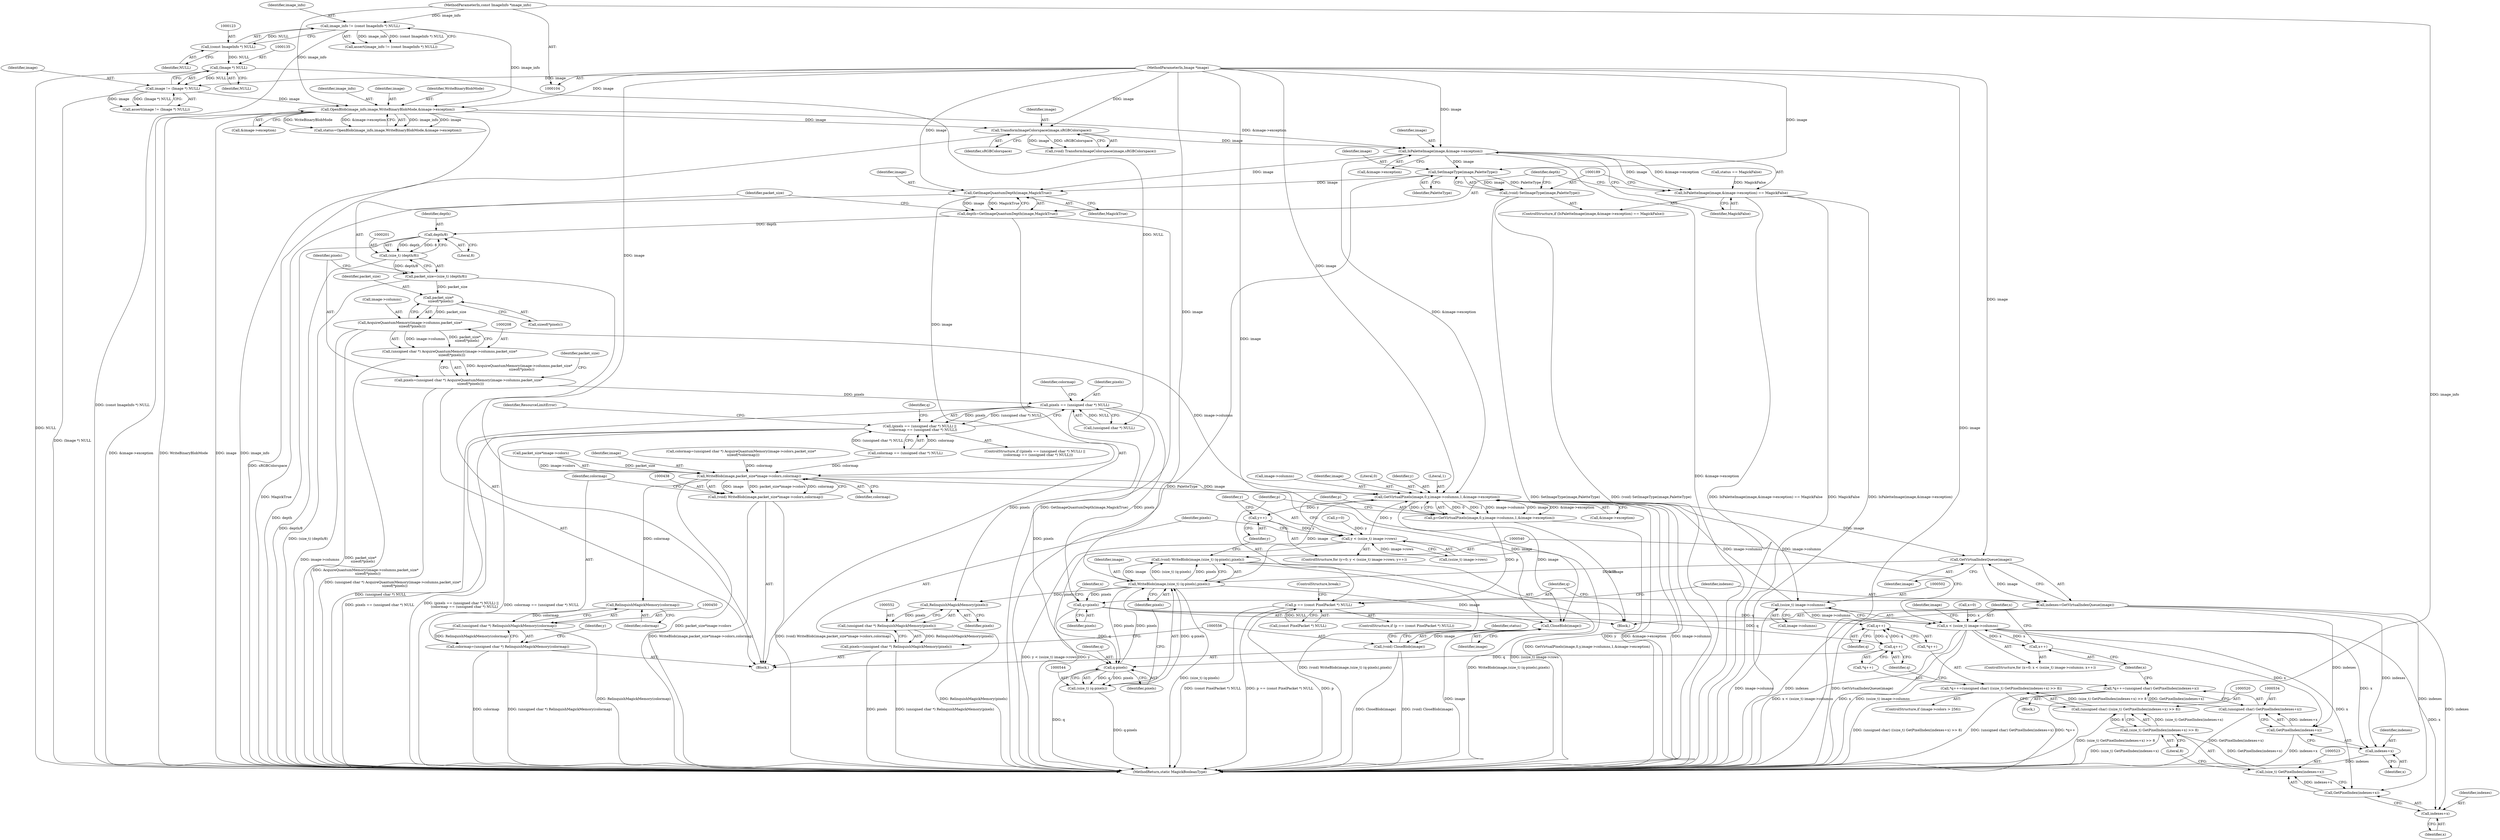 digraph "0_ImageMagick_10b3823a7619ed22d42764733eb052c4159bc8c1@pointer" {
"1000181" [label="(Call,IsPaletteImage(image,&image->exception))"];
"1000176" [label="(Call,TransformImageColorspace(image,sRGBColorspace))"];
"1000160" [label="(Call,OpenBlob(image_info,image,WriteBinaryBlobMode,&image->exception))"];
"1000120" [label="(Call,image_info != (const ImageInfo *) NULL)"];
"1000105" [label="(MethodParameterIn,const ImageInfo *image_info)"];
"1000122" [label="(Call,(const ImageInfo *) NULL)"];
"1000132" [label="(Call,image != (Image *) NULL)"];
"1000106" [label="(MethodParameterIn,Image *image)"];
"1000134" [label="(Call,(Image *) NULL)"];
"1000180" [label="(Call,IsPaletteImage(image,&image->exception) == MagickFalse)"];
"1000190" [label="(Call,SetImageType(image,PaletteType))"];
"1000188" [label="(Call,(void) SetImageType(image,PaletteType))"];
"1000195" [label="(Call,GetImageQuantumDepth(image,MagickTrue))"];
"1000193" [label="(Call,depth=GetImageQuantumDepth(image,MagickTrue))"];
"1000202" [label="(Call,depth/8)"];
"1000200" [label="(Call,(size_t) (depth/8))"];
"1000198" [label="(Call,packet_size=(size_t) (depth/8))"];
"1000213" [label="(Call,packet_size*\n    sizeof(*pixels))"];
"1000209" [label="(Call,AcquireQuantumMemory(image->columns,packet_size*\n    sizeof(*pixels)))"];
"1000207" [label="(Call,(unsigned char *) AcquireQuantumMemory(image->columns,packet_size*\n    sizeof(*pixels)))"];
"1000205" [label="(Call,pixels=(unsigned char *) AcquireQuantumMemory(image->columns,packet_size*\n    sizeof(*pixels)))"];
"1000245" [label="(Call,pixels == (unsigned char *) NULL)"];
"1000244" [label="(Call,(pixels == (unsigned char *) NULL) ||\n      (colormap == (unsigned char *) NULL))"];
"1000492" [label="(Call,q=pixels)"];
"1000517" [label="(Call,q++)"];
"1000531" [label="(Call,q++)"];
"1000545" [label="(Call,q-pixels)"];
"1000543" [label="(Call,(size_t) (q-pixels))"];
"1000541" [label="(Call,WriteBlob(image,(size_t) (q-pixels),pixels))"];
"1000469" [label="(Call,GetVirtualPixels(image,0,y,image->columns,1,&image->exception))"];
"1000464" [label="(Call,y++)"];
"1000457" [label="(Call,y < (ssize_t) image->rows)"];
"1000467" [label="(Call,p=GetVirtualPixels(image,0,y,image->columns,1,&image->exception))"];
"1000482" [label="(Call,p == (const PixelPacket *) NULL)"];
"1000490" [label="(Call,GetVirtualIndexQueue(image))"];
"1000488" [label="(Call,indexes=GetVirtualIndexQueue(image))"];
"1000524" [label="(Call,GetPixelIndex(indexes+x))"];
"1000522" [label="(Call,(size_t) GetPixelIndex(indexes+x))"];
"1000521" [label="(Call,(size_t) GetPixelIndex(indexes+x) >> 8)"];
"1000519" [label="(Call,(unsigned char) ((size_t) GetPixelIndex(indexes+x) >> 8))"];
"1000515" [label="(Call,*q++=(unsigned char) ((size_t) GetPixelIndex(indexes+x) >> 8))"];
"1000525" [label="(Call,indexes+x)"];
"1000535" [label="(Call,GetPixelIndex(indexes+x))"];
"1000533" [label="(Call,(unsigned char) GetPixelIndex(indexes+x))"];
"1000529" [label="(Call,*q++=(unsigned char) GetPixelIndex(indexes+x))"];
"1000536" [label="(Call,indexes+x)"];
"1000501" [label="(Call,(ssize_t) image->columns)"];
"1000499" [label="(Call,x < (ssize_t) image->columns)"];
"1000506" [label="(Call,x++)"];
"1000557" [label="(Call,CloseBlob(image))"];
"1000555" [label="(Call,(void) CloseBlob(image))"];
"1000539" [label="(Call,(void) WriteBlob(image,(size_t) (q-pixels),pixels))"];
"1000553" [label="(Call,RelinquishMagickMemory(pixels))"];
"1000551" [label="(Call,(unsigned char *) RelinquishMagickMemory(pixels))"];
"1000549" [label="(Call,pixels=(unsigned char *) RelinquishMagickMemory(pixels))"];
"1000439" [label="(Call,WriteBlob(image,packet_size*image->colors,colormap))"];
"1000437" [label="(Call,(void) WriteBlob(image,packet_size*image->colors,colormap))"];
"1000451" [label="(Call,RelinquishMagickMemory(colormap))"];
"1000449" [label="(Call,(unsigned char *) RelinquishMagickMemory(colormap))"];
"1000447" [label="(Call,colormap=(unsigned char *) RelinquishMagickMemory(colormap))"];
"1000527" [label="(Identifier,x)"];
"1000198" [label="(Call,packet_size=(size_t) (depth/8))"];
"1000182" [label="(Identifier,image)"];
"1000199" [label="(Identifier,packet_size)"];
"1000482" [label="(Call,p == (const PixelPacket *) NULL)"];
"1000473" [label="(Call,image->columns)"];
"1000539" [label="(Call,(void) WriteBlob(image,(size_t) (q-pixels),pixels))"];
"1000209" [label="(Call,AcquireQuantumMemory(image->columns,packet_size*\n    sizeof(*pixels)))"];
"1000441" [label="(Call,packet_size*image->colors)"];
"1000204" [label="(Literal,8)"];
"1000119" [label="(Call,assert(image_info != (const ImageInfo *) NULL))"];
"1000190" [label="(Call,SetImageType(image,PaletteType))"];
"1000195" [label="(Call,GetImageQuantumDepth(image,MagickTrue))"];
"1000455" [label="(Identifier,y)"];
"1000532" [label="(Identifier,q)"];
"1000555" [label="(Call,(void) CloseBlob(image))"];
"1000134" [label="(Call,(Image *) NULL)"];
"1000437" [label="(Call,(void) WriteBlob(image,packet_size*image->colors,colormap))"];
"1000205" [label="(Call,pixels=(unsigned char *) AcquireQuantumMemory(image->columns,packet_size*\n    sizeof(*pixels)))"];
"1000449" [label="(Call,(unsigned char *) RelinquishMagickMemory(colormap))"];
"1000164" [label="(Call,&image->exception)"];
"1000120" [label="(Call,image_info != (const ImageInfo *) NULL)"];
"1000545" [label="(Call,q-pixels)"];
"1000536" [label="(Call,indexes+x)"];
"1000488" [label="(Call,indexes=GetVirtualIndexQueue(image))"];
"1000469" [label="(Call,GetVirtualPixels(image,0,y,image->columns,1,&image->exception))"];
"1000178" [label="(Identifier,sRGBColorspace)"];
"1000243" [label="(ControlStructure,if ((pixels == (unsigned char *) NULL) ||\n      (colormap == (unsigned char *) NULL)))"];
"1000105" [label="(MethodParameterIn,const ImageInfo *image_info)"];
"1000528" [label="(Literal,8)"];
"1000219" [label="(Identifier,packet_size)"];
"1000133" [label="(Identifier,image)"];
"1000494" [label="(Identifier,pixels)"];
"1000457" [label="(Call,y < (ssize_t) image->rows)"];
"1000451" [label="(Call,RelinquishMagickMemory(colormap))"];
"1000454" [label="(Call,y=0)"];
"1000561" [label="(MethodReturn,static MagickBooleanType)"];
"1000440" [label="(Identifier,image)"];
"1000468" [label="(Identifier,p)"];
"1000487" [label="(ControlStructure,break;)"];
"1000466" [label="(Block,)"];
"1000259" [label="(Identifier,q)"];
"1000537" [label="(Identifier,indexes)"];
"1000500" [label="(Identifier,x)"];
"1000214" [label="(Identifier,packet_size)"];
"1000230" [label="(Call,colormap=(unsigned char *) AcquireQuantumMemory(image->colors,packet_size*\n    sizeof(*colormap)))"];
"1000507" [label="(Identifier,x)"];
"1000160" [label="(Call,OpenBlob(image_info,image,WriteBinaryBlobMode,&image->exception))"];
"1000554" [label="(Identifier,pixels)"];
"1000169" [label="(Call,status == MagickFalse)"];
"1000549" [label="(Call,pixels=(unsigned char *) RelinquishMagickMemory(pixels))"];
"1000206" [label="(Identifier,pixels)"];
"1000470" [label="(Identifier,image)"];
"1000501" [label="(Call,(ssize_t) image->columns)"];
"1000483" [label="(Identifier,p)"];
"1000533" [label="(Call,(unsigned char) GetPixelIndex(indexes+x))"];
"1000467" [label="(Call,p=GetVirtualPixels(image,0,y,image->columns,1,&image->exception))"];
"1000136" [label="(Identifier,NULL)"];
"1000200" [label="(Call,(size_t) (depth/8))"];
"1000161" [label="(Identifier,image_info)"];
"1000459" [label="(Call,(ssize_t) image->rows)"];
"1000196" [label="(Identifier,image)"];
"1000546" [label="(Identifier,q)"];
"1000179" [label="(ControlStructure,if (IsPaletteImage(image,&image->exception) == MagickFalse))"];
"1000183" [label="(Call,&image->exception)"];
"1000213" [label="(Call,packet_size*\n    sizeof(*pixels))"];
"1000250" [label="(Call,colormap == (unsigned char *) NULL)"];
"1000458" [label="(Identifier,y)"];
"1000210" [label="(Call,image->columns)"];
"1000439" [label="(Call,WriteBlob(image,packet_size*image->colors,colormap))"];
"1000158" [label="(Call,status=OpenBlob(image_info,image,WriteBinaryBlobMode,&image->exception))"];
"1000245" [label="(Call,pixels == (unsigned char *) NULL)"];
"1000525" [label="(Call,indexes+x)"];
"1000493" [label="(Identifier,q)"];
"1000131" [label="(Call,assert(image != (Image *) NULL))"];
"1000506" [label="(Call,x++)"];
"1000551" [label="(Call,(unsigned char *) RelinquishMagickMemory(pixels))"];
"1000162" [label="(Identifier,image)"];
"1000481" [label="(ControlStructure,if (p == (const PixelPacket *) NULL))"];
"1000464" [label="(Call,y++)"];
"1000524" [label="(Call,GetPixelIndex(indexes+x))"];
"1000188" [label="(Call,(void) SetImageType(image,PaletteType))"];
"1000452" [label="(Identifier,colormap)"];
"1000176" [label="(Call,TransformImageColorspace(image,sRGBColorspace))"];
"1000121" [label="(Identifier,image_info)"];
"1000203" [label="(Identifier,depth)"];
"1000508" [label="(Block,)"];
"1000519" [label="(Call,(unsigned char) ((size_t) GetPixelIndex(indexes+x) >> 8))"];
"1000541" [label="(Call,WriteBlob(image,(size_t) (q-pixels),pixels))"];
"1000547" [label="(Identifier,pixels)"];
"1000180" [label="(Call,IsPaletteImage(image,&image->exception) == MagickFalse)"];
"1000465" [label="(Identifier,y)"];
"1000202" [label="(Call,depth/8)"];
"1000516" [label="(Call,*q++)"];
"1000207" [label="(Call,(unsigned char *) AcquireQuantumMemory(image->columns,packet_size*\n    sizeof(*pixels)))"];
"1000522" [label="(Call,(size_t) GetPixelIndex(indexes+x))"];
"1000177" [label="(Identifier,image)"];
"1000535" [label="(Call,GetPixelIndex(indexes+x))"];
"1000191" [label="(Identifier,image)"];
"1000548" [label="(Identifier,pixels)"];
"1000542" [label="(Identifier,image)"];
"1000526" [label="(Identifier,indexes)"];
"1000558" [label="(Identifier,image)"];
"1000497" [label="(Identifier,x)"];
"1000503" [label="(Call,image->columns)"];
"1000550" [label="(Identifier,pixels)"];
"1000106" [label="(MethodParameterIn,Image *image)"];
"1000512" [label="(Identifier,image)"];
"1000187" [label="(Identifier,MagickFalse)"];
"1000471" [label="(Literal,0)"];
"1000181" [label="(Call,IsPaletteImage(image,&image->exception))"];
"1000251" [label="(Identifier,colormap)"];
"1000256" [label="(Identifier,ResourceLimitError)"];
"1000490" [label="(Call,GetVirtualIndexQueue(image))"];
"1000553" [label="(Call,RelinquishMagickMemory(pixels))"];
"1000530" [label="(Call,*q++)"];
"1000484" [label="(Call,(const PixelPacket *) NULL)"];
"1000163" [label="(Identifier,WriteBinaryBlobMode)"];
"1000529" [label="(Call,*q++=(unsigned char) GetPixelIndex(indexes+x))"];
"1000560" [label="(Identifier,status)"];
"1000197" [label="(Identifier,MagickTrue)"];
"1000521" [label="(Call,(size_t) GetPixelIndex(indexes+x) >> 8)"];
"1000194" [label="(Identifier,depth)"];
"1000538" [label="(Identifier,x)"];
"1000446" [label="(Identifier,colormap)"];
"1000453" [label="(ControlStructure,for (y=0; y < (ssize_t) image->rows; y++))"];
"1000518" [label="(Identifier,q)"];
"1000447" [label="(Call,colormap=(unsigned char *) RelinquishMagickMemory(colormap))"];
"1000132" [label="(Call,image != (Image *) NULL)"];
"1000124" [label="(Identifier,NULL)"];
"1000193" [label="(Call,depth=GetImageQuantumDepth(image,MagickTrue))"];
"1000174" [label="(Call,(void) TransformImageColorspace(image,sRGBColorspace))"];
"1000517" [label="(Call,q++)"];
"1000246" [label="(Identifier,pixels)"];
"1000499" [label="(Call,x < (ssize_t) image->columns)"];
"1000472" [label="(Identifier,y)"];
"1000122" [label="(Call,(const ImageInfo *) NULL)"];
"1000491" [label="(Identifier,image)"];
"1000489" [label="(Identifier,indexes)"];
"1000509" [label="(ControlStructure,if (image->colors > 256))"];
"1000476" [label="(Literal,1)"];
"1000515" [label="(Call,*q++=(unsigned char) ((size_t) GetPixelIndex(indexes+x) >> 8))"];
"1000244" [label="(Call,(pixels == (unsigned char *) NULL) ||\n      (colormap == (unsigned char *) NULL))"];
"1000557" [label="(Call,CloseBlob(image))"];
"1000531" [label="(Call,q++)"];
"1000543" [label="(Call,(size_t) (q-pixels))"];
"1000247" [label="(Call,(unsigned char *) NULL)"];
"1000107" [label="(Block,)"];
"1000192" [label="(Identifier,PaletteType)"];
"1000496" [label="(Call,x=0)"];
"1000492" [label="(Call,q=pixels)"];
"1000448" [label="(Identifier,colormap)"];
"1000477" [label="(Call,&image->exception)"];
"1000495" [label="(ControlStructure,for (x=0; x < (ssize_t) image->columns; x++))"];
"1000215" [label="(Call,sizeof(*pixels))"];
"1000181" -> "1000180"  [label="AST: "];
"1000181" -> "1000183"  [label="CFG: "];
"1000182" -> "1000181"  [label="AST: "];
"1000183" -> "1000181"  [label="AST: "];
"1000187" -> "1000181"  [label="CFG: "];
"1000181" -> "1000561"  [label="DDG: &image->exception"];
"1000181" -> "1000180"  [label="DDG: image"];
"1000181" -> "1000180"  [label="DDG: &image->exception"];
"1000176" -> "1000181"  [label="DDG: image"];
"1000106" -> "1000181"  [label="DDG: image"];
"1000160" -> "1000181"  [label="DDG: &image->exception"];
"1000181" -> "1000190"  [label="DDG: image"];
"1000181" -> "1000195"  [label="DDG: image"];
"1000181" -> "1000469"  [label="DDG: &image->exception"];
"1000176" -> "1000174"  [label="AST: "];
"1000176" -> "1000178"  [label="CFG: "];
"1000177" -> "1000176"  [label="AST: "];
"1000178" -> "1000176"  [label="AST: "];
"1000174" -> "1000176"  [label="CFG: "];
"1000176" -> "1000561"  [label="DDG: sRGBColorspace"];
"1000176" -> "1000174"  [label="DDG: image"];
"1000176" -> "1000174"  [label="DDG: sRGBColorspace"];
"1000160" -> "1000176"  [label="DDG: image"];
"1000106" -> "1000176"  [label="DDG: image"];
"1000160" -> "1000158"  [label="AST: "];
"1000160" -> "1000164"  [label="CFG: "];
"1000161" -> "1000160"  [label="AST: "];
"1000162" -> "1000160"  [label="AST: "];
"1000163" -> "1000160"  [label="AST: "];
"1000164" -> "1000160"  [label="AST: "];
"1000158" -> "1000160"  [label="CFG: "];
"1000160" -> "1000561"  [label="DDG: &image->exception"];
"1000160" -> "1000561"  [label="DDG: WriteBinaryBlobMode"];
"1000160" -> "1000561"  [label="DDG: image"];
"1000160" -> "1000561"  [label="DDG: image_info"];
"1000160" -> "1000158"  [label="DDG: image_info"];
"1000160" -> "1000158"  [label="DDG: image"];
"1000160" -> "1000158"  [label="DDG: WriteBinaryBlobMode"];
"1000160" -> "1000158"  [label="DDG: &image->exception"];
"1000120" -> "1000160"  [label="DDG: image_info"];
"1000105" -> "1000160"  [label="DDG: image_info"];
"1000132" -> "1000160"  [label="DDG: image"];
"1000106" -> "1000160"  [label="DDG: image"];
"1000120" -> "1000119"  [label="AST: "];
"1000120" -> "1000122"  [label="CFG: "];
"1000121" -> "1000120"  [label="AST: "];
"1000122" -> "1000120"  [label="AST: "];
"1000119" -> "1000120"  [label="CFG: "];
"1000120" -> "1000561"  [label="DDG: (const ImageInfo *) NULL"];
"1000120" -> "1000119"  [label="DDG: image_info"];
"1000120" -> "1000119"  [label="DDG: (const ImageInfo *) NULL"];
"1000105" -> "1000120"  [label="DDG: image_info"];
"1000122" -> "1000120"  [label="DDG: NULL"];
"1000105" -> "1000104"  [label="AST: "];
"1000105" -> "1000561"  [label="DDG: image_info"];
"1000122" -> "1000124"  [label="CFG: "];
"1000123" -> "1000122"  [label="AST: "];
"1000124" -> "1000122"  [label="AST: "];
"1000122" -> "1000134"  [label="DDG: NULL"];
"1000132" -> "1000131"  [label="AST: "];
"1000132" -> "1000134"  [label="CFG: "];
"1000133" -> "1000132"  [label="AST: "];
"1000134" -> "1000132"  [label="AST: "];
"1000131" -> "1000132"  [label="CFG: "];
"1000132" -> "1000561"  [label="DDG: (Image *) NULL"];
"1000132" -> "1000131"  [label="DDG: image"];
"1000132" -> "1000131"  [label="DDG: (Image *) NULL"];
"1000106" -> "1000132"  [label="DDG: image"];
"1000134" -> "1000132"  [label="DDG: NULL"];
"1000106" -> "1000104"  [label="AST: "];
"1000106" -> "1000561"  [label="DDG: image"];
"1000106" -> "1000190"  [label="DDG: image"];
"1000106" -> "1000195"  [label="DDG: image"];
"1000106" -> "1000439"  [label="DDG: image"];
"1000106" -> "1000469"  [label="DDG: image"];
"1000106" -> "1000490"  [label="DDG: image"];
"1000106" -> "1000541"  [label="DDG: image"];
"1000106" -> "1000557"  [label="DDG: image"];
"1000134" -> "1000136"  [label="CFG: "];
"1000135" -> "1000134"  [label="AST: "];
"1000136" -> "1000134"  [label="AST: "];
"1000134" -> "1000561"  [label="DDG: NULL"];
"1000134" -> "1000247"  [label="DDG: NULL"];
"1000180" -> "1000179"  [label="AST: "];
"1000180" -> "1000187"  [label="CFG: "];
"1000187" -> "1000180"  [label="AST: "];
"1000189" -> "1000180"  [label="CFG: "];
"1000194" -> "1000180"  [label="CFG: "];
"1000180" -> "1000561"  [label="DDG: MagickFalse"];
"1000180" -> "1000561"  [label="DDG: IsPaletteImage(image,&image->exception)"];
"1000180" -> "1000561"  [label="DDG: IsPaletteImage(image,&image->exception) == MagickFalse"];
"1000169" -> "1000180"  [label="DDG: MagickFalse"];
"1000190" -> "1000188"  [label="AST: "];
"1000190" -> "1000192"  [label="CFG: "];
"1000191" -> "1000190"  [label="AST: "];
"1000192" -> "1000190"  [label="AST: "];
"1000188" -> "1000190"  [label="CFG: "];
"1000190" -> "1000561"  [label="DDG: PaletteType"];
"1000190" -> "1000188"  [label="DDG: image"];
"1000190" -> "1000188"  [label="DDG: PaletteType"];
"1000190" -> "1000195"  [label="DDG: image"];
"1000188" -> "1000179"  [label="AST: "];
"1000189" -> "1000188"  [label="AST: "];
"1000194" -> "1000188"  [label="CFG: "];
"1000188" -> "1000561"  [label="DDG: (void) SetImageType(image,PaletteType)"];
"1000188" -> "1000561"  [label="DDG: SetImageType(image,PaletteType)"];
"1000195" -> "1000193"  [label="AST: "];
"1000195" -> "1000197"  [label="CFG: "];
"1000196" -> "1000195"  [label="AST: "];
"1000197" -> "1000195"  [label="AST: "];
"1000193" -> "1000195"  [label="CFG: "];
"1000195" -> "1000561"  [label="DDG: MagickTrue"];
"1000195" -> "1000193"  [label="DDG: image"];
"1000195" -> "1000193"  [label="DDG: MagickTrue"];
"1000195" -> "1000439"  [label="DDG: image"];
"1000193" -> "1000107"  [label="AST: "];
"1000194" -> "1000193"  [label="AST: "];
"1000199" -> "1000193"  [label="CFG: "];
"1000193" -> "1000561"  [label="DDG: GetImageQuantumDepth(image,MagickTrue)"];
"1000193" -> "1000202"  [label="DDG: depth"];
"1000202" -> "1000200"  [label="AST: "];
"1000202" -> "1000204"  [label="CFG: "];
"1000203" -> "1000202"  [label="AST: "];
"1000204" -> "1000202"  [label="AST: "];
"1000200" -> "1000202"  [label="CFG: "];
"1000202" -> "1000561"  [label="DDG: depth"];
"1000202" -> "1000200"  [label="DDG: depth"];
"1000202" -> "1000200"  [label="DDG: 8"];
"1000200" -> "1000198"  [label="AST: "];
"1000201" -> "1000200"  [label="AST: "];
"1000198" -> "1000200"  [label="CFG: "];
"1000200" -> "1000561"  [label="DDG: depth/8"];
"1000200" -> "1000198"  [label="DDG: depth/8"];
"1000198" -> "1000107"  [label="AST: "];
"1000199" -> "1000198"  [label="AST: "];
"1000206" -> "1000198"  [label="CFG: "];
"1000198" -> "1000561"  [label="DDG: (size_t) (depth/8)"];
"1000198" -> "1000213"  [label="DDG: packet_size"];
"1000213" -> "1000209"  [label="AST: "];
"1000213" -> "1000215"  [label="CFG: "];
"1000214" -> "1000213"  [label="AST: "];
"1000215" -> "1000213"  [label="AST: "];
"1000209" -> "1000213"  [label="CFG: "];
"1000213" -> "1000209"  [label="DDG: packet_size"];
"1000209" -> "1000207"  [label="AST: "];
"1000210" -> "1000209"  [label="AST: "];
"1000207" -> "1000209"  [label="CFG: "];
"1000209" -> "1000561"  [label="DDG: image->columns"];
"1000209" -> "1000561"  [label="DDG: packet_size*\n    sizeof(*pixels)"];
"1000209" -> "1000207"  [label="DDG: image->columns"];
"1000209" -> "1000207"  [label="DDG: packet_size*\n    sizeof(*pixels)"];
"1000209" -> "1000469"  [label="DDG: image->columns"];
"1000207" -> "1000205"  [label="AST: "];
"1000208" -> "1000207"  [label="AST: "];
"1000205" -> "1000207"  [label="CFG: "];
"1000207" -> "1000561"  [label="DDG: AcquireQuantumMemory(image->columns,packet_size*\n    sizeof(*pixels))"];
"1000207" -> "1000205"  [label="DDG: AcquireQuantumMemory(image->columns,packet_size*\n    sizeof(*pixels))"];
"1000205" -> "1000107"  [label="AST: "];
"1000206" -> "1000205"  [label="AST: "];
"1000219" -> "1000205"  [label="CFG: "];
"1000205" -> "1000561"  [label="DDG: (unsigned char *) AcquireQuantumMemory(image->columns,packet_size*\n    sizeof(*pixels))"];
"1000205" -> "1000245"  [label="DDG: pixels"];
"1000245" -> "1000244"  [label="AST: "];
"1000245" -> "1000247"  [label="CFG: "];
"1000246" -> "1000245"  [label="AST: "];
"1000247" -> "1000245"  [label="AST: "];
"1000251" -> "1000245"  [label="CFG: "];
"1000244" -> "1000245"  [label="CFG: "];
"1000245" -> "1000561"  [label="DDG: (unsigned char *) NULL"];
"1000245" -> "1000244"  [label="DDG: pixels"];
"1000245" -> "1000244"  [label="DDG: (unsigned char *) NULL"];
"1000247" -> "1000245"  [label="DDG: NULL"];
"1000245" -> "1000492"  [label="DDG: pixels"];
"1000245" -> "1000545"  [label="DDG: pixels"];
"1000245" -> "1000553"  [label="DDG: pixels"];
"1000244" -> "1000243"  [label="AST: "];
"1000244" -> "1000250"  [label="CFG: "];
"1000250" -> "1000244"  [label="AST: "];
"1000256" -> "1000244"  [label="CFG: "];
"1000259" -> "1000244"  [label="CFG: "];
"1000244" -> "1000561"  [label="DDG: (pixels == (unsigned char *) NULL) ||\n      (colormap == (unsigned char *) NULL)"];
"1000244" -> "1000561"  [label="DDG: colormap == (unsigned char *) NULL"];
"1000244" -> "1000561"  [label="DDG: pixels == (unsigned char *) NULL"];
"1000250" -> "1000244"  [label="DDG: colormap"];
"1000250" -> "1000244"  [label="DDG: (unsigned char *) NULL"];
"1000492" -> "1000466"  [label="AST: "];
"1000492" -> "1000494"  [label="CFG: "];
"1000493" -> "1000492"  [label="AST: "];
"1000494" -> "1000492"  [label="AST: "];
"1000497" -> "1000492"  [label="CFG: "];
"1000541" -> "1000492"  [label="DDG: pixels"];
"1000492" -> "1000517"  [label="DDG: q"];
"1000492" -> "1000531"  [label="DDG: q"];
"1000492" -> "1000545"  [label="DDG: q"];
"1000517" -> "1000516"  [label="AST: "];
"1000517" -> "1000518"  [label="CFG: "];
"1000518" -> "1000517"  [label="AST: "];
"1000516" -> "1000517"  [label="CFG: "];
"1000531" -> "1000517"  [label="DDG: q"];
"1000517" -> "1000531"  [label="DDG: q"];
"1000531" -> "1000530"  [label="AST: "];
"1000531" -> "1000532"  [label="CFG: "];
"1000532" -> "1000531"  [label="AST: "];
"1000530" -> "1000531"  [label="CFG: "];
"1000531" -> "1000545"  [label="DDG: q"];
"1000545" -> "1000543"  [label="AST: "];
"1000545" -> "1000547"  [label="CFG: "];
"1000546" -> "1000545"  [label="AST: "];
"1000547" -> "1000545"  [label="AST: "];
"1000543" -> "1000545"  [label="CFG: "];
"1000545" -> "1000561"  [label="DDG: q"];
"1000545" -> "1000543"  [label="DDG: q"];
"1000545" -> "1000543"  [label="DDG: pixels"];
"1000541" -> "1000545"  [label="DDG: pixels"];
"1000545" -> "1000541"  [label="DDG: pixels"];
"1000543" -> "1000541"  [label="AST: "];
"1000544" -> "1000543"  [label="AST: "];
"1000548" -> "1000543"  [label="CFG: "];
"1000543" -> "1000561"  [label="DDG: q-pixels"];
"1000543" -> "1000541"  [label="DDG: q-pixels"];
"1000541" -> "1000539"  [label="AST: "];
"1000541" -> "1000548"  [label="CFG: "];
"1000542" -> "1000541"  [label="AST: "];
"1000548" -> "1000541"  [label="AST: "];
"1000539" -> "1000541"  [label="CFG: "];
"1000541" -> "1000561"  [label="DDG: (size_t) (q-pixels)"];
"1000541" -> "1000469"  [label="DDG: image"];
"1000541" -> "1000539"  [label="DDG: image"];
"1000541" -> "1000539"  [label="DDG: (size_t) (q-pixels)"];
"1000541" -> "1000539"  [label="DDG: pixels"];
"1000490" -> "1000541"  [label="DDG: image"];
"1000541" -> "1000553"  [label="DDG: pixels"];
"1000541" -> "1000557"  [label="DDG: image"];
"1000469" -> "1000467"  [label="AST: "];
"1000469" -> "1000477"  [label="CFG: "];
"1000470" -> "1000469"  [label="AST: "];
"1000471" -> "1000469"  [label="AST: "];
"1000472" -> "1000469"  [label="AST: "];
"1000473" -> "1000469"  [label="AST: "];
"1000476" -> "1000469"  [label="AST: "];
"1000477" -> "1000469"  [label="AST: "];
"1000467" -> "1000469"  [label="CFG: "];
"1000469" -> "1000561"  [label="DDG: y"];
"1000469" -> "1000561"  [label="DDG: &image->exception"];
"1000469" -> "1000561"  [label="DDG: image->columns"];
"1000469" -> "1000464"  [label="DDG: y"];
"1000469" -> "1000467"  [label="DDG: 0"];
"1000469" -> "1000467"  [label="DDG: 1"];
"1000469" -> "1000467"  [label="DDG: image->columns"];
"1000469" -> "1000467"  [label="DDG: image"];
"1000469" -> "1000467"  [label="DDG: &image->exception"];
"1000469" -> "1000467"  [label="DDG: y"];
"1000439" -> "1000469"  [label="DDG: image"];
"1000457" -> "1000469"  [label="DDG: y"];
"1000501" -> "1000469"  [label="DDG: image->columns"];
"1000469" -> "1000490"  [label="DDG: image"];
"1000469" -> "1000501"  [label="DDG: image->columns"];
"1000469" -> "1000557"  [label="DDG: image"];
"1000464" -> "1000453"  [label="AST: "];
"1000464" -> "1000465"  [label="CFG: "];
"1000465" -> "1000464"  [label="AST: "];
"1000458" -> "1000464"  [label="CFG: "];
"1000464" -> "1000457"  [label="DDG: y"];
"1000457" -> "1000453"  [label="AST: "];
"1000457" -> "1000459"  [label="CFG: "];
"1000458" -> "1000457"  [label="AST: "];
"1000459" -> "1000457"  [label="AST: "];
"1000468" -> "1000457"  [label="CFG: "];
"1000550" -> "1000457"  [label="CFG: "];
"1000457" -> "1000561"  [label="DDG: (ssize_t) image->rows"];
"1000457" -> "1000561"  [label="DDG: y < (ssize_t) image->rows"];
"1000457" -> "1000561"  [label="DDG: y"];
"1000454" -> "1000457"  [label="DDG: y"];
"1000459" -> "1000457"  [label="DDG: image->rows"];
"1000467" -> "1000466"  [label="AST: "];
"1000468" -> "1000467"  [label="AST: "];
"1000483" -> "1000467"  [label="CFG: "];
"1000467" -> "1000561"  [label="DDG: GetVirtualPixels(image,0,y,image->columns,1,&image->exception)"];
"1000467" -> "1000482"  [label="DDG: p"];
"1000482" -> "1000481"  [label="AST: "];
"1000482" -> "1000484"  [label="CFG: "];
"1000483" -> "1000482"  [label="AST: "];
"1000484" -> "1000482"  [label="AST: "];
"1000487" -> "1000482"  [label="CFG: "];
"1000489" -> "1000482"  [label="CFG: "];
"1000482" -> "1000561"  [label="DDG: p"];
"1000482" -> "1000561"  [label="DDG: (const PixelPacket *) NULL"];
"1000482" -> "1000561"  [label="DDG: p == (const PixelPacket *) NULL"];
"1000484" -> "1000482"  [label="DDG: NULL"];
"1000490" -> "1000488"  [label="AST: "];
"1000490" -> "1000491"  [label="CFG: "];
"1000491" -> "1000490"  [label="AST: "];
"1000488" -> "1000490"  [label="CFG: "];
"1000490" -> "1000488"  [label="DDG: image"];
"1000488" -> "1000466"  [label="AST: "];
"1000489" -> "1000488"  [label="AST: "];
"1000493" -> "1000488"  [label="CFG: "];
"1000488" -> "1000561"  [label="DDG: indexes"];
"1000488" -> "1000561"  [label="DDG: GetVirtualIndexQueue(image)"];
"1000488" -> "1000524"  [label="DDG: indexes"];
"1000488" -> "1000525"  [label="DDG: indexes"];
"1000488" -> "1000535"  [label="DDG: indexes"];
"1000488" -> "1000536"  [label="DDG: indexes"];
"1000524" -> "1000522"  [label="AST: "];
"1000524" -> "1000525"  [label="CFG: "];
"1000525" -> "1000524"  [label="AST: "];
"1000522" -> "1000524"  [label="CFG: "];
"1000524" -> "1000522"  [label="DDG: indexes+x"];
"1000499" -> "1000524"  [label="DDG: x"];
"1000522" -> "1000521"  [label="AST: "];
"1000523" -> "1000522"  [label="AST: "];
"1000528" -> "1000522"  [label="CFG: "];
"1000522" -> "1000521"  [label="DDG: GetPixelIndex(indexes+x)"];
"1000521" -> "1000519"  [label="AST: "];
"1000521" -> "1000528"  [label="CFG: "];
"1000528" -> "1000521"  [label="AST: "];
"1000519" -> "1000521"  [label="CFG: "];
"1000521" -> "1000561"  [label="DDG: (size_t) GetPixelIndex(indexes+x)"];
"1000521" -> "1000519"  [label="DDG: (size_t) GetPixelIndex(indexes+x)"];
"1000521" -> "1000519"  [label="DDG: 8"];
"1000519" -> "1000515"  [label="AST: "];
"1000520" -> "1000519"  [label="AST: "];
"1000515" -> "1000519"  [label="CFG: "];
"1000519" -> "1000561"  [label="DDG: (size_t) GetPixelIndex(indexes+x) >> 8"];
"1000519" -> "1000515"  [label="DDG: (size_t) GetPixelIndex(indexes+x) >> 8"];
"1000515" -> "1000509"  [label="AST: "];
"1000516" -> "1000515"  [label="AST: "];
"1000532" -> "1000515"  [label="CFG: "];
"1000515" -> "1000561"  [label="DDG: (unsigned char) ((size_t) GetPixelIndex(indexes+x) >> 8)"];
"1000525" -> "1000527"  [label="CFG: "];
"1000526" -> "1000525"  [label="AST: "];
"1000527" -> "1000525"  [label="AST: "];
"1000499" -> "1000525"  [label="DDG: x"];
"1000535" -> "1000533"  [label="AST: "];
"1000535" -> "1000536"  [label="CFG: "];
"1000536" -> "1000535"  [label="AST: "];
"1000533" -> "1000535"  [label="CFG: "];
"1000535" -> "1000561"  [label="DDG: indexes+x"];
"1000535" -> "1000533"  [label="DDG: indexes+x"];
"1000499" -> "1000535"  [label="DDG: x"];
"1000533" -> "1000529"  [label="AST: "];
"1000534" -> "1000533"  [label="AST: "];
"1000529" -> "1000533"  [label="CFG: "];
"1000533" -> "1000561"  [label="DDG: GetPixelIndex(indexes+x)"];
"1000533" -> "1000529"  [label="DDG: GetPixelIndex(indexes+x)"];
"1000529" -> "1000508"  [label="AST: "];
"1000530" -> "1000529"  [label="AST: "];
"1000507" -> "1000529"  [label="CFG: "];
"1000529" -> "1000561"  [label="DDG: (unsigned char) GetPixelIndex(indexes+x)"];
"1000529" -> "1000561"  [label="DDG: *q++"];
"1000536" -> "1000538"  [label="CFG: "];
"1000537" -> "1000536"  [label="AST: "];
"1000538" -> "1000536"  [label="AST: "];
"1000536" -> "1000561"  [label="DDG: indexes"];
"1000499" -> "1000536"  [label="DDG: x"];
"1000501" -> "1000499"  [label="AST: "];
"1000501" -> "1000503"  [label="CFG: "];
"1000502" -> "1000501"  [label="AST: "];
"1000503" -> "1000501"  [label="AST: "];
"1000499" -> "1000501"  [label="CFG: "];
"1000501" -> "1000561"  [label="DDG: image->columns"];
"1000501" -> "1000499"  [label="DDG: image->columns"];
"1000499" -> "1000495"  [label="AST: "];
"1000500" -> "1000499"  [label="AST: "];
"1000512" -> "1000499"  [label="CFG: "];
"1000540" -> "1000499"  [label="CFG: "];
"1000499" -> "1000561"  [label="DDG: x < (ssize_t) image->columns"];
"1000499" -> "1000561"  [label="DDG: x"];
"1000499" -> "1000561"  [label="DDG: (ssize_t) image->columns"];
"1000506" -> "1000499"  [label="DDG: x"];
"1000496" -> "1000499"  [label="DDG: x"];
"1000499" -> "1000506"  [label="DDG: x"];
"1000506" -> "1000495"  [label="AST: "];
"1000506" -> "1000507"  [label="CFG: "];
"1000507" -> "1000506"  [label="AST: "];
"1000500" -> "1000506"  [label="CFG: "];
"1000557" -> "1000555"  [label="AST: "];
"1000557" -> "1000558"  [label="CFG: "];
"1000558" -> "1000557"  [label="AST: "];
"1000555" -> "1000557"  [label="CFG: "];
"1000557" -> "1000561"  [label="DDG: image"];
"1000557" -> "1000555"  [label="DDG: image"];
"1000439" -> "1000557"  [label="DDG: image"];
"1000555" -> "1000107"  [label="AST: "];
"1000556" -> "1000555"  [label="AST: "];
"1000560" -> "1000555"  [label="CFG: "];
"1000555" -> "1000561"  [label="DDG: CloseBlob(image)"];
"1000555" -> "1000561"  [label="DDG: (void) CloseBlob(image)"];
"1000539" -> "1000466"  [label="AST: "];
"1000540" -> "1000539"  [label="AST: "];
"1000465" -> "1000539"  [label="CFG: "];
"1000539" -> "1000561"  [label="DDG: (void) WriteBlob(image,(size_t) (q-pixels),pixels)"];
"1000539" -> "1000561"  [label="DDG: WriteBlob(image,(size_t) (q-pixels),pixels)"];
"1000553" -> "1000551"  [label="AST: "];
"1000553" -> "1000554"  [label="CFG: "];
"1000554" -> "1000553"  [label="AST: "];
"1000551" -> "1000553"  [label="CFG: "];
"1000553" -> "1000551"  [label="DDG: pixels"];
"1000551" -> "1000549"  [label="AST: "];
"1000552" -> "1000551"  [label="AST: "];
"1000549" -> "1000551"  [label="CFG: "];
"1000551" -> "1000561"  [label="DDG: RelinquishMagickMemory(pixels)"];
"1000551" -> "1000549"  [label="DDG: RelinquishMagickMemory(pixels)"];
"1000549" -> "1000107"  [label="AST: "];
"1000550" -> "1000549"  [label="AST: "];
"1000556" -> "1000549"  [label="CFG: "];
"1000549" -> "1000561"  [label="DDG: pixels"];
"1000549" -> "1000561"  [label="DDG: (unsigned char *) RelinquishMagickMemory(pixels)"];
"1000439" -> "1000437"  [label="AST: "];
"1000439" -> "1000446"  [label="CFG: "];
"1000440" -> "1000439"  [label="AST: "];
"1000441" -> "1000439"  [label="AST: "];
"1000446" -> "1000439"  [label="AST: "];
"1000437" -> "1000439"  [label="CFG: "];
"1000439" -> "1000561"  [label="DDG: packet_size*image->colors"];
"1000439" -> "1000437"  [label="DDG: image"];
"1000439" -> "1000437"  [label="DDG: packet_size*image->colors"];
"1000439" -> "1000437"  [label="DDG: colormap"];
"1000441" -> "1000439"  [label="DDG: packet_size"];
"1000441" -> "1000439"  [label="DDG: image->colors"];
"1000250" -> "1000439"  [label="DDG: colormap"];
"1000230" -> "1000439"  [label="DDG: colormap"];
"1000439" -> "1000451"  [label="DDG: colormap"];
"1000437" -> "1000107"  [label="AST: "];
"1000438" -> "1000437"  [label="AST: "];
"1000448" -> "1000437"  [label="CFG: "];
"1000437" -> "1000561"  [label="DDG: (void) WriteBlob(image,packet_size*image->colors,colormap)"];
"1000437" -> "1000561"  [label="DDG: WriteBlob(image,packet_size*image->colors,colormap)"];
"1000451" -> "1000449"  [label="AST: "];
"1000451" -> "1000452"  [label="CFG: "];
"1000452" -> "1000451"  [label="AST: "];
"1000449" -> "1000451"  [label="CFG: "];
"1000451" -> "1000449"  [label="DDG: colormap"];
"1000449" -> "1000447"  [label="AST: "];
"1000450" -> "1000449"  [label="AST: "];
"1000447" -> "1000449"  [label="CFG: "];
"1000449" -> "1000561"  [label="DDG: RelinquishMagickMemory(colormap)"];
"1000449" -> "1000447"  [label="DDG: RelinquishMagickMemory(colormap)"];
"1000447" -> "1000107"  [label="AST: "];
"1000448" -> "1000447"  [label="AST: "];
"1000455" -> "1000447"  [label="CFG: "];
"1000447" -> "1000561"  [label="DDG: (unsigned char *) RelinquishMagickMemory(colormap)"];
"1000447" -> "1000561"  [label="DDG: colormap"];
}
